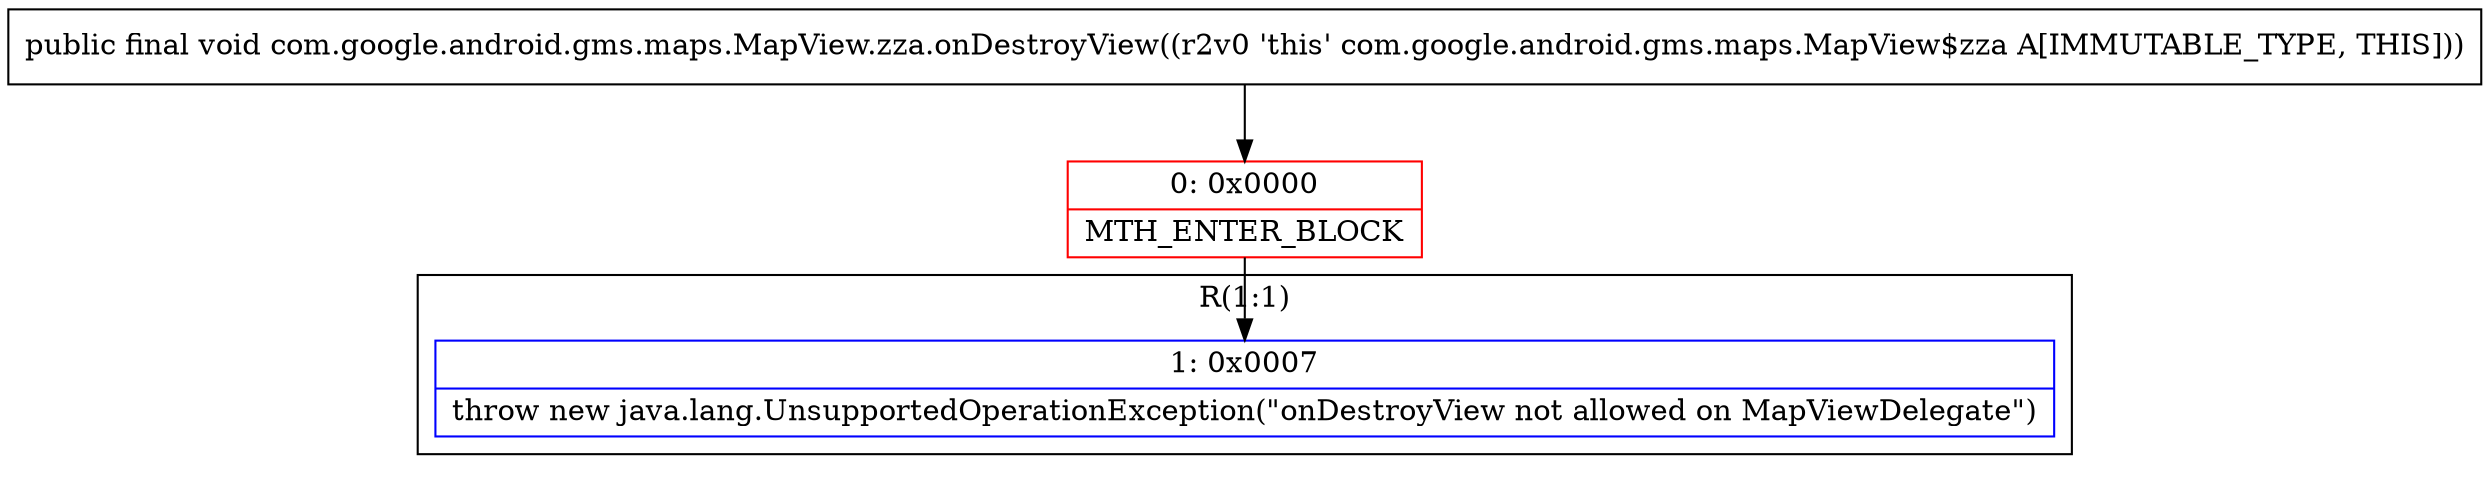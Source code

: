 digraph "CFG forcom.google.android.gms.maps.MapView.zza.onDestroyView()V" {
subgraph cluster_Region_1315229508 {
label = "R(1:1)";
node [shape=record,color=blue];
Node_1 [shape=record,label="{1\:\ 0x0007|throw new java.lang.UnsupportedOperationException(\"onDestroyView not allowed on MapViewDelegate\")\l}"];
}
Node_0 [shape=record,color=red,label="{0\:\ 0x0000|MTH_ENTER_BLOCK\l}"];
MethodNode[shape=record,label="{public final void com.google.android.gms.maps.MapView.zza.onDestroyView((r2v0 'this' com.google.android.gms.maps.MapView$zza A[IMMUTABLE_TYPE, THIS])) }"];
MethodNode -> Node_0;
Node_0 -> Node_1;
}

